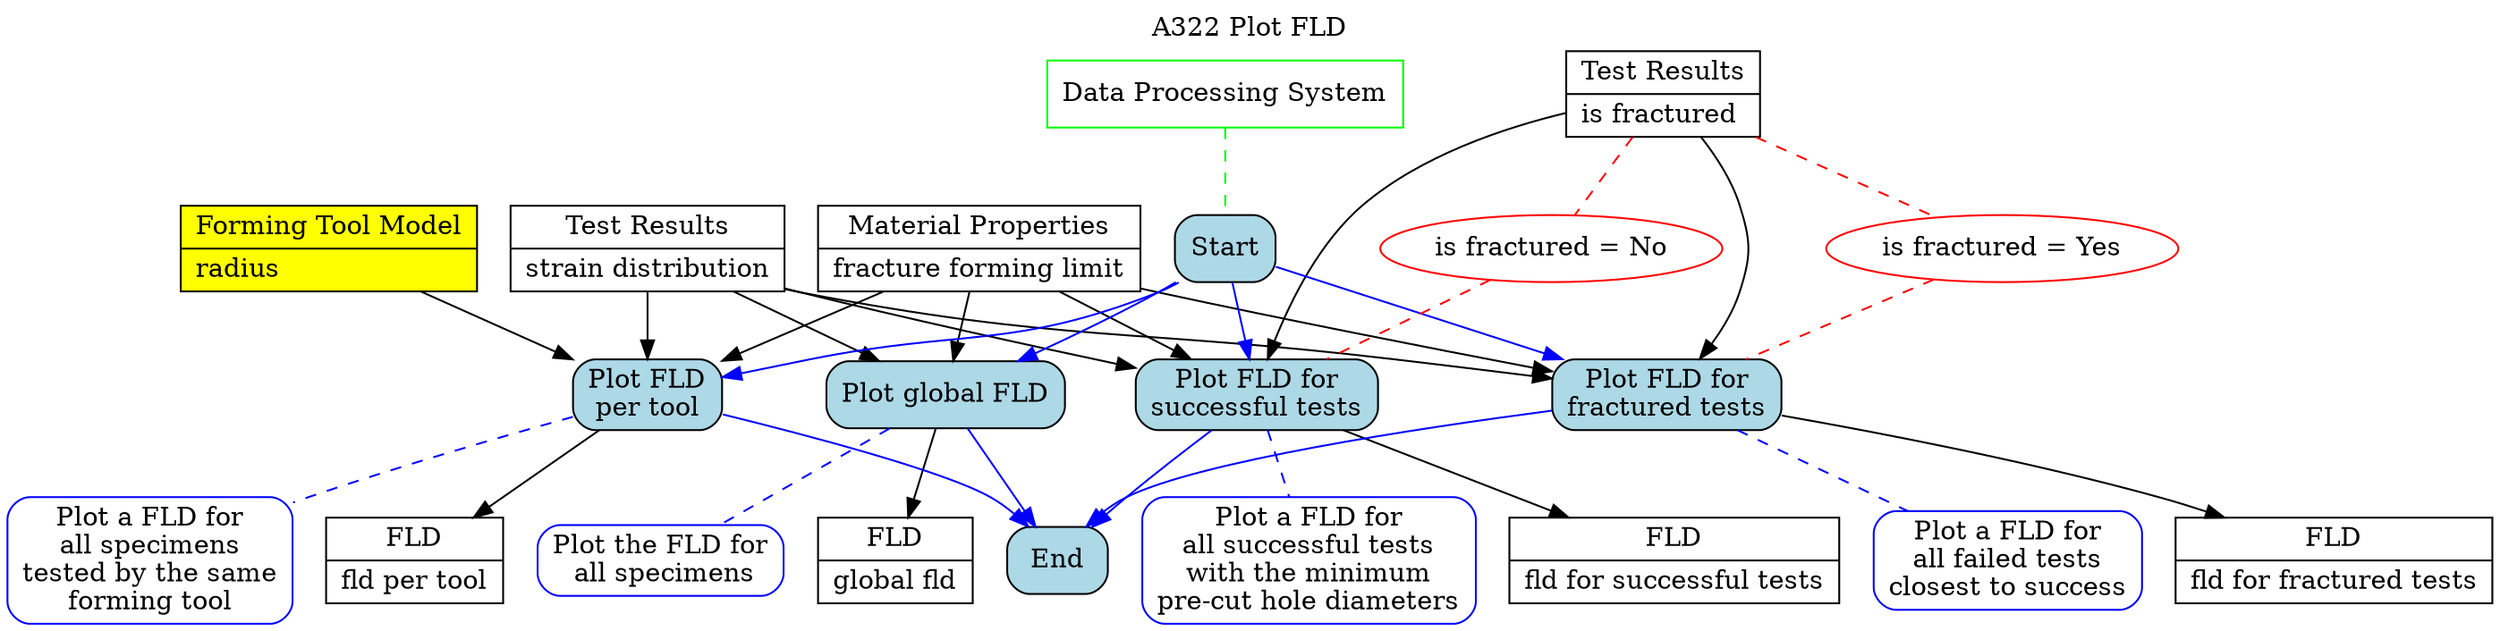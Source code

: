 digraph behaviourmodel {

# activity title
labelloc="t"
label="A322 Plot FLD"

# inputs and outputs
node [shape=record, style=filled, fillcolor=white, color=black]
str [label="{Test Results|strain distribution\l}"];
frac [label="{Test Results|is fractured\l}"];
prop [label="{Material Properties|fracture forming limit\l}"];
tool [label="{Forming Tool Model|radius\l}", fillcolor=yellow];
fld [label="{FLD|global fld\l}"];
fld_tool [label="{FLD|fld per tool\l}"];
fld_succ [label="{FLD|fld for successful tests\l}"];
fld_fail [label="{FLD|fld for fractured tests\l}"];

# mechanisms
node [shape=box, style=filled, fillcolor=white, color=green]
m1 [label="Data Processing System"]

# tasks definition
node [shape=box, style="filled, rounded", fillcolor=lightblue, color=black]
Start
t1 [label="Plot global FLD"]
t2 [label="Plot FLD\nper tool"]
t3 [label="Plot FLD for\nsuccessful tests"]
t4 [label="Plot FLD for\nfractured tests"]
End

# rules
node [shape=box, style="filled, rounded", fillcolor=white, color=blue]
r1 [label="Plot the FLD for\n all specimens"]
r2 [label="Plot a FLD for\nall specimens\ntested by the same\nforming tool"]
r3 [label="Plot a FLD for\nall successful tests\nwith the minimum\npre-cut hole diameters"]
r4 [label="Plot a FLD for\nall failed tests\nclosest to success"]

# attaching rules
edge [dir=none, color=blue, style=dashed]
t1 -> r1
t2 -> r2
t3 -> r3
t4 -> r4

# task sequence
edge [dir=forward, color=blue, fontcolor=blue, style=solid]
Start -> {t1, t2, t3, t4} -> End

# attaching mechanisms
edge [dir=none, color=green, style=dashed]
m1 -> Start

# attaching inputs and outputs
edge [dir=forward, color=black, fontcolor=black, style=solid]
{str, prop} -> t1 -> fld
{str, prop, tool} -> t2 -> fld_tool
{str, prop, frac} -> t3 -> fld_succ
{str, prop, frac} -> t4 -> fld_fail

# constraints
node [shape=ellipse, style=filled, fillcolor=white, color=red]
c1 [label="is fractured = No"]
c2 [label="is fractured = Yes"]

# attaching constraints
edge [dir=none, color=red, style=dashed]
frac -> c1 -> t3
frac -> c2 -> t4
}

